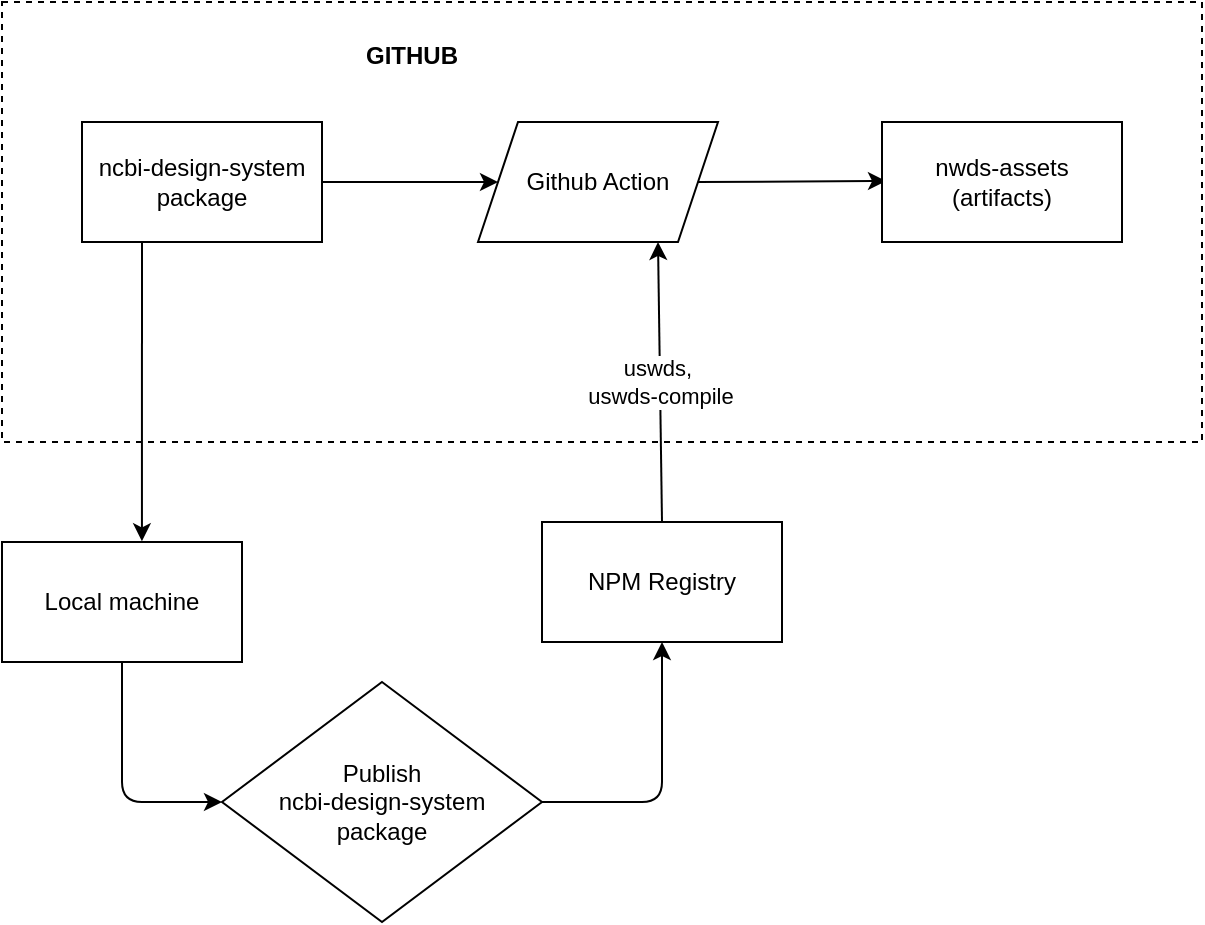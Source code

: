 <mxfile>
    <diagram id="pvzXxRe4X0o2TxZF-QTk" name="Page-1">
        <mxGraphModel dx="788" dy="473" grid="1" gridSize="10" guides="1" tooltips="1" connect="1" arrows="1" fold="1" page="1" pageScale="1" pageWidth="850" pageHeight="1100" math="0" shadow="0">
            <root>
                <mxCell id="0"/>
                <mxCell id="1" parent="0"/>
                <mxCell id="R3rMBgy54N82EVj8vwxI-1" value="" style="rounded=0;whiteSpace=wrap;html=1;dashed=1;" parent="1" vertex="1">
                    <mxGeometry x="80" y="340" width="600" height="220" as="geometry"/>
                </mxCell>
                <mxCell id="R3rMBgy54N82EVj8vwxI-2" value="NPM Registry" style="rounded=0;whiteSpace=wrap;html=1;" parent="1" vertex="1">
                    <mxGeometry x="350" y="600" width="120" height="60" as="geometry"/>
                </mxCell>
                <mxCell id="4" style="edgeStyle=none;html=1;exitX=0.25;exitY=1;exitDx=0;exitDy=0;entryX=0.583;entryY=-0.006;entryDx=0;entryDy=0;entryPerimeter=0;" edge="1" parent="1" source="R3rMBgy54N82EVj8vwxI-3" target="2">
                    <mxGeometry relative="1" as="geometry"/>
                </mxCell>
                <mxCell id="R3rMBgy54N82EVj8vwxI-3" value="ncbi-design-system&lt;br&gt;package" style="rounded=0;whiteSpace=wrap;html=1;" parent="1" vertex="1">
                    <mxGeometry x="120" y="400" width="120" height="60" as="geometry"/>
                </mxCell>
                <mxCell id="R3rMBgy54N82EVj8vwxI-4" value="uswds,&amp;nbsp;&lt;br&gt;uswds-compile" style="endArrow=classic;html=1;rounded=0;exitX=0.5;exitY=0;exitDx=0;exitDy=0;entryX=0.75;entryY=1;entryDx=0;entryDy=0;" parent="1" source="R3rMBgy54N82EVj8vwxI-2" edge="1" target="R3rMBgy54N82EVj8vwxI-6">
                    <mxGeometry width="50" height="50" relative="1" as="geometry">
                        <mxPoint x="593" y="470" as="sourcePoint"/>
                        <mxPoint x="373" y="460" as="targetPoint"/>
                    </mxGeometry>
                </mxCell>
                <mxCell id="R3rMBgy54N82EVj8vwxI-5" value="GITHUB" style="text;html=1;strokeColor=none;fillColor=none;align=center;verticalAlign=middle;whiteSpace=wrap;rounded=0;dashed=1;fontStyle=1" parent="1" vertex="1">
                    <mxGeometry x="230" y="352" width="110" height="29" as="geometry"/>
                </mxCell>
                <mxCell id="R3rMBgy54N82EVj8vwxI-6" value="Github Action" style="shape=parallelogram;perimeter=parallelogramPerimeter;whiteSpace=wrap;html=1;fixedSize=1;" parent="1" vertex="1">
                    <mxGeometry x="318" y="400" width="120" height="60" as="geometry"/>
                </mxCell>
                <mxCell id="R3rMBgy54N82EVj8vwxI-7" value="" style="endArrow=classic;html=1;rounded=0;entryX=0;entryY=0.5;entryDx=0;entryDy=0;exitX=1;exitY=0.5;exitDx=0;exitDy=0;" parent="1" source="R3rMBgy54N82EVj8vwxI-3" target="R3rMBgy54N82EVj8vwxI-6" edge="1">
                    <mxGeometry width="50" height="50" relative="1" as="geometry">
                        <mxPoint x="240" y="450" as="sourcePoint"/>
                        <mxPoint x="290" y="400" as="targetPoint"/>
                    </mxGeometry>
                </mxCell>
                <mxCell id="R3rMBgy54N82EVj8vwxI-10" value="" style="endArrow=classic;html=1;rounded=0;entryX=0;entryY=0.5;entryDx=0;entryDy=0;exitX=1;exitY=0.5;exitDx=0;exitDy=0;" parent="1" source="R3rMBgy54N82EVj8vwxI-6" edge="1">
                    <mxGeometry width="50" height="50" relative="1" as="geometry">
                        <mxPoint x="434" y="429.5" as="sourcePoint"/>
                        <mxPoint x="522" y="429.5" as="targetPoint"/>
                    </mxGeometry>
                </mxCell>
                <mxCell id="R3rMBgy54N82EVj8vwxI-11" value="nwds-assets&lt;br&gt;(artifacts)" style="rounded=0;whiteSpace=wrap;html=1;" parent="1" vertex="1">
                    <mxGeometry x="520" y="400" width="120" height="60" as="geometry"/>
                </mxCell>
                <mxCell id="6" style="edgeStyle=none;html=1;exitX=0.5;exitY=1;exitDx=0;exitDy=0;entryX=0;entryY=0.5;entryDx=0;entryDy=0;" edge="1" parent="1" source="2" target="5">
                    <mxGeometry relative="1" as="geometry">
                        <Array as="points">
                            <mxPoint x="140" y="740"/>
                        </Array>
                    </mxGeometry>
                </mxCell>
                <mxCell id="2" value="Local machine" style="rounded=0;whiteSpace=wrap;html=1;" vertex="1" parent="1">
                    <mxGeometry x="80" y="610" width="120" height="60" as="geometry"/>
                </mxCell>
                <mxCell id="7" style="edgeStyle=none;html=1;exitX=1;exitY=0.5;exitDx=0;exitDy=0;entryX=0.5;entryY=1;entryDx=0;entryDy=0;" edge="1" parent="1" source="5" target="R3rMBgy54N82EVj8vwxI-2">
                    <mxGeometry relative="1" as="geometry">
                        <Array as="points">
                            <mxPoint x="410" y="740"/>
                        </Array>
                    </mxGeometry>
                </mxCell>
                <mxCell id="5" value="Publish&lt;br&gt;ncbi-design-system&lt;br&gt;package" style="rhombus;whiteSpace=wrap;html=1;" vertex="1" parent="1">
                    <mxGeometry x="190" y="680" width="160" height="120" as="geometry"/>
                </mxCell>
            </root>
        </mxGraphModel>
    </diagram>
</mxfile>